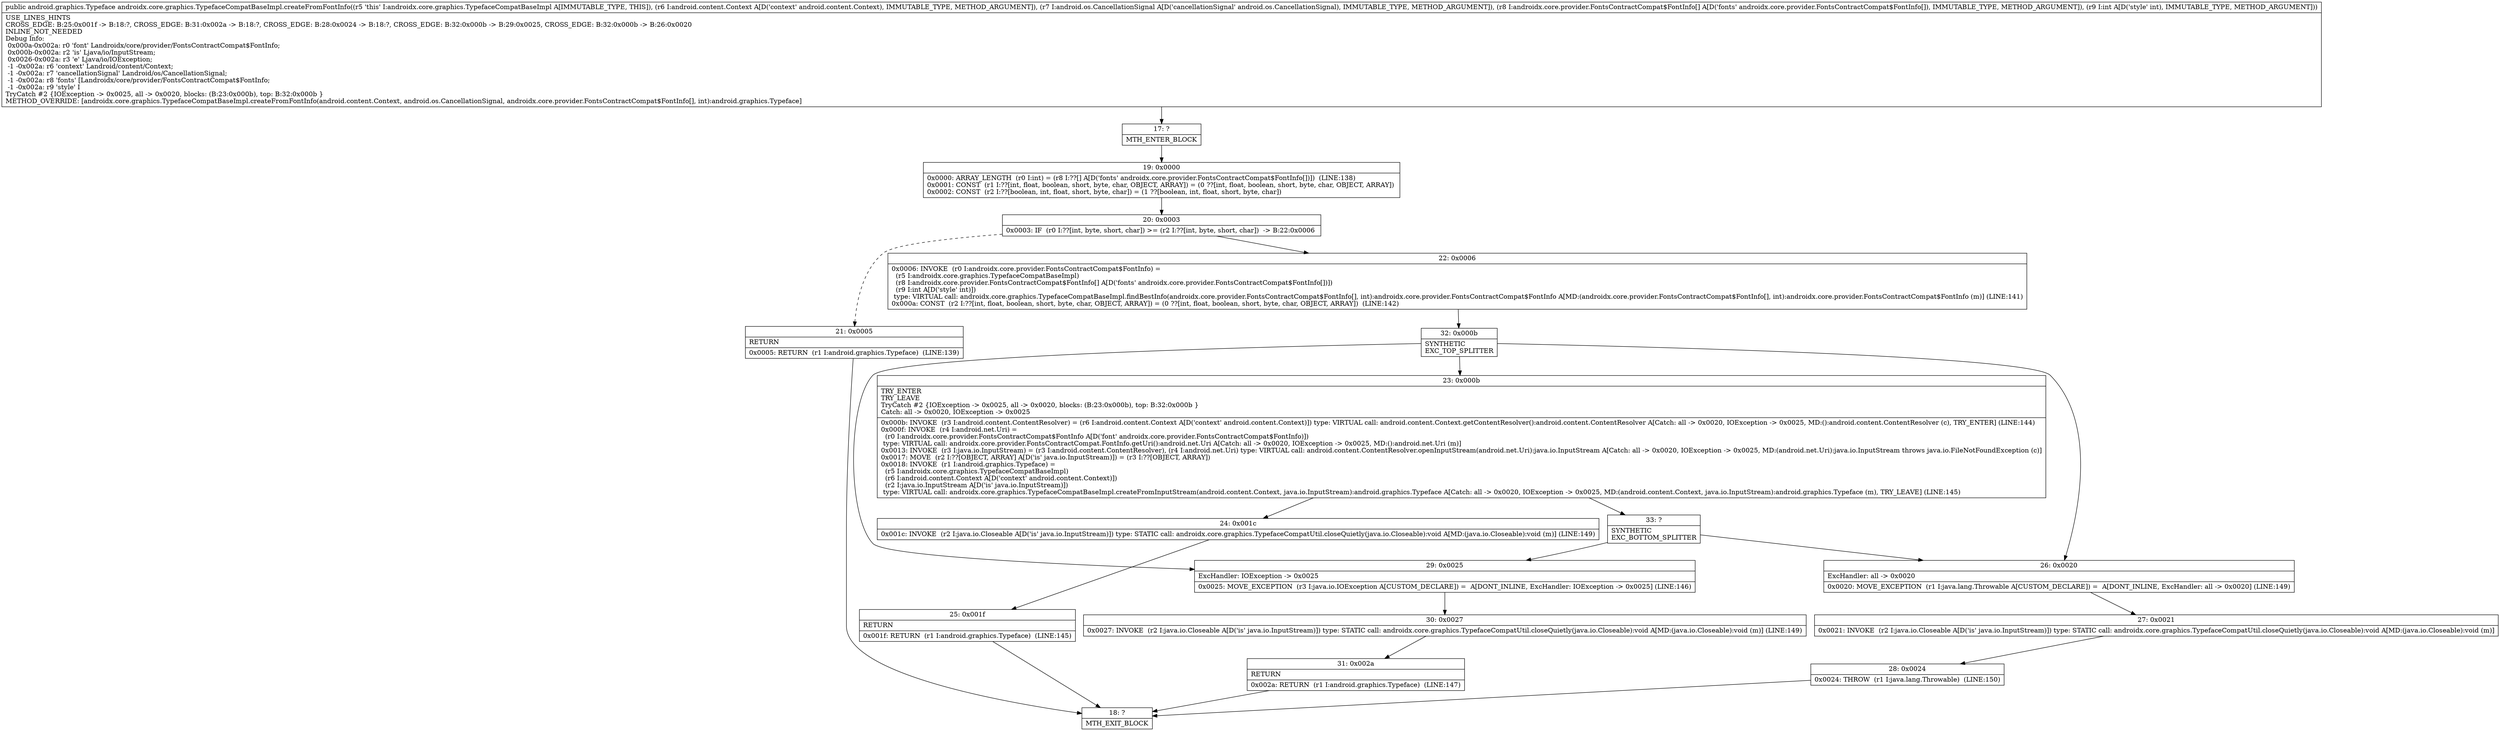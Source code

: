 digraph "CFG forandroidx.core.graphics.TypefaceCompatBaseImpl.createFromFontInfo(Landroid\/content\/Context;Landroid\/os\/CancellationSignal;[Landroidx\/core\/provider\/FontsContractCompat$FontInfo;I)Landroid\/graphics\/Typeface;" {
Node_17 [shape=record,label="{17\:\ ?|MTH_ENTER_BLOCK\l}"];
Node_19 [shape=record,label="{19\:\ 0x0000|0x0000: ARRAY_LENGTH  (r0 I:int) = (r8 I:??[] A[D('fonts' androidx.core.provider.FontsContractCompat$FontInfo[])])  (LINE:138)\l0x0001: CONST  (r1 I:??[int, float, boolean, short, byte, char, OBJECT, ARRAY]) = (0 ??[int, float, boolean, short, byte, char, OBJECT, ARRAY]) \l0x0002: CONST  (r2 I:??[boolean, int, float, short, byte, char]) = (1 ??[boolean, int, float, short, byte, char]) \l}"];
Node_20 [shape=record,label="{20\:\ 0x0003|0x0003: IF  (r0 I:??[int, byte, short, char]) \>= (r2 I:??[int, byte, short, char])  \-\> B:22:0x0006 \l}"];
Node_21 [shape=record,label="{21\:\ 0x0005|RETURN\l|0x0005: RETURN  (r1 I:android.graphics.Typeface)  (LINE:139)\l}"];
Node_18 [shape=record,label="{18\:\ ?|MTH_EXIT_BLOCK\l}"];
Node_22 [shape=record,label="{22\:\ 0x0006|0x0006: INVOKE  (r0 I:androidx.core.provider.FontsContractCompat$FontInfo) = \l  (r5 I:androidx.core.graphics.TypefaceCompatBaseImpl)\l  (r8 I:androidx.core.provider.FontsContractCompat$FontInfo[] A[D('fonts' androidx.core.provider.FontsContractCompat$FontInfo[])])\l  (r9 I:int A[D('style' int)])\l type: VIRTUAL call: androidx.core.graphics.TypefaceCompatBaseImpl.findBestInfo(androidx.core.provider.FontsContractCompat$FontInfo[], int):androidx.core.provider.FontsContractCompat$FontInfo A[MD:(androidx.core.provider.FontsContractCompat$FontInfo[], int):androidx.core.provider.FontsContractCompat$FontInfo (m)] (LINE:141)\l0x000a: CONST  (r2 I:??[int, float, boolean, short, byte, char, OBJECT, ARRAY]) = (0 ??[int, float, boolean, short, byte, char, OBJECT, ARRAY])  (LINE:142)\l}"];
Node_32 [shape=record,label="{32\:\ 0x000b|SYNTHETIC\lEXC_TOP_SPLITTER\l}"];
Node_23 [shape=record,label="{23\:\ 0x000b|TRY_ENTER\lTRY_LEAVE\lTryCatch #2 \{IOException \-\> 0x0025, all \-\> 0x0020, blocks: (B:23:0x000b), top: B:32:0x000b \}\lCatch: all \-\> 0x0020, IOException \-\> 0x0025\l|0x000b: INVOKE  (r3 I:android.content.ContentResolver) = (r6 I:android.content.Context A[D('context' android.content.Context)]) type: VIRTUAL call: android.content.Context.getContentResolver():android.content.ContentResolver A[Catch: all \-\> 0x0020, IOException \-\> 0x0025, MD:():android.content.ContentResolver (c), TRY_ENTER] (LINE:144)\l0x000f: INVOKE  (r4 I:android.net.Uri) = \l  (r0 I:androidx.core.provider.FontsContractCompat$FontInfo A[D('font' androidx.core.provider.FontsContractCompat$FontInfo)])\l type: VIRTUAL call: androidx.core.provider.FontsContractCompat.FontInfo.getUri():android.net.Uri A[Catch: all \-\> 0x0020, IOException \-\> 0x0025, MD:():android.net.Uri (m)]\l0x0013: INVOKE  (r3 I:java.io.InputStream) = (r3 I:android.content.ContentResolver), (r4 I:android.net.Uri) type: VIRTUAL call: android.content.ContentResolver.openInputStream(android.net.Uri):java.io.InputStream A[Catch: all \-\> 0x0020, IOException \-\> 0x0025, MD:(android.net.Uri):java.io.InputStream throws java.io.FileNotFoundException (c)]\l0x0017: MOVE  (r2 I:??[OBJECT, ARRAY] A[D('is' java.io.InputStream)]) = (r3 I:??[OBJECT, ARRAY]) \l0x0018: INVOKE  (r1 I:android.graphics.Typeface) = \l  (r5 I:androidx.core.graphics.TypefaceCompatBaseImpl)\l  (r6 I:android.content.Context A[D('context' android.content.Context)])\l  (r2 I:java.io.InputStream A[D('is' java.io.InputStream)])\l type: VIRTUAL call: androidx.core.graphics.TypefaceCompatBaseImpl.createFromInputStream(android.content.Context, java.io.InputStream):android.graphics.Typeface A[Catch: all \-\> 0x0020, IOException \-\> 0x0025, MD:(android.content.Context, java.io.InputStream):android.graphics.Typeface (m), TRY_LEAVE] (LINE:145)\l}"];
Node_24 [shape=record,label="{24\:\ 0x001c|0x001c: INVOKE  (r2 I:java.io.Closeable A[D('is' java.io.InputStream)]) type: STATIC call: androidx.core.graphics.TypefaceCompatUtil.closeQuietly(java.io.Closeable):void A[MD:(java.io.Closeable):void (m)] (LINE:149)\l}"];
Node_25 [shape=record,label="{25\:\ 0x001f|RETURN\l|0x001f: RETURN  (r1 I:android.graphics.Typeface)  (LINE:145)\l}"];
Node_33 [shape=record,label="{33\:\ ?|SYNTHETIC\lEXC_BOTTOM_SPLITTER\l}"];
Node_29 [shape=record,label="{29\:\ 0x0025|ExcHandler: IOException \-\> 0x0025\l|0x0025: MOVE_EXCEPTION  (r3 I:java.io.IOException A[CUSTOM_DECLARE]) =  A[DONT_INLINE, ExcHandler: IOException \-\> 0x0025] (LINE:146)\l}"];
Node_30 [shape=record,label="{30\:\ 0x0027|0x0027: INVOKE  (r2 I:java.io.Closeable A[D('is' java.io.InputStream)]) type: STATIC call: androidx.core.graphics.TypefaceCompatUtil.closeQuietly(java.io.Closeable):void A[MD:(java.io.Closeable):void (m)] (LINE:149)\l}"];
Node_31 [shape=record,label="{31\:\ 0x002a|RETURN\l|0x002a: RETURN  (r1 I:android.graphics.Typeface)  (LINE:147)\l}"];
Node_26 [shape=record,label="{26\:\ 0x0020|ExcHandler: all \-\> 0x0020\l|0x0020: MOVE_EXCEPTION  (r1 I:java.lang.Throwable A[CUSTOM_DECLARE]) =  A[DONT_INLINE, ExcHandler: all \-\> 0x0020] (LINE:149)\l}"];
Node_27 [shape=record,label="{27\:\ 0x0021|0x0021: INVOKE  (r2 I:java.io.Closeable A[D('is' java.io.InputStream)]) type: STATIC call: androidx.core.graphics.TypefaceCompatUtil.closeQuietly(java.io.Closeable):void A[MD:(java.io.Closeable):void (m)]\l}"];
Node_28 [shape=record,label="{28\:\ 0x0024|0x0024: THROW  (r1 I:java.lang.Throwable)  (LINE:150)\l}"];
MethodNode[shape=record,label="{public android.graphics.Typeface androidx.core.graphics.TypefaceCompatBaseImpl.createFromFontInfo((r5 'this' I:androidx.core.graphics.TypefaceCompatBaseImpl A[IMMUTABLE_TYPE, THIS]), (r6 I:android.content.Context A[D('context' android.content.Context), IMMUTABLE_TYPE, METHOD_ARGUMENT]), (r7 I:android.os.CancellationSignal A[D('cancellationSignal' android.os.CancellationSignal), IMMUTABLE_TYPE, METHOD_ARGUMENT]), (r8 I:androidx.core.provider.FontsContractCompat$FontInfo[] A[D('fonts' androidx.core.provider.FontsContractCompat$FontInfo[]), IMMUTABLE_TYPE, METHOD_ARGUMENT]), (r9 I:int A[D('style' int), IMMUTABLE_TYPE, METHOD_ARGUMENT]))  | USE_LINES_HINTS\lCROSS_EDGE: B:25:0x001f \-\> B:18:?, CROSS_EDGE: B:31:0x002a \-\> B:18:?, CROSS_EDGE: B:28:0x0024 \-\> B:18:?, CROSS_EDGE: B:32:0x000b \-\> B:29:0x0025, CROSS_EDGE: B:32:0x000b \-\> B:26:0x0020\lINLINE_NOT_NEEDED\lDebug Info:\l  0x000a\-0x002a: r0 'font' Landroidx\/core\/provider\/FontsContractCompat$FontInfo;\l  0x000b\-0x002a: r2 'is' Ljava\/io\/InputStream;\l  0x0026\-0x002a: r3 'e' Ljava\/io\/IOException;\l  \-1 \-0x002a: r6 'context' Landroid\/content\/Context;\l  \-1 \-0x002a: r7 'cancellationSignal' Landroid\/os\/CancellationSignal;\l  \-1 \-0x002a: r8 'fonts' [Landroidx\/core\/provider\/FontsContractCompat$FontInfo;\l  \-1 \-0x002a: r9 'style' I\lTryCatch #2 \{IOException \-\> 0x0025, all \-\> 0x0020, blocks: (B:23:0x000b), top: B:32:0x000b \}\lMETHOD_OVERRIDE: [androidx.core.graphics.TypefaceCompatBaseImpl.createFromFontInfo(android.content.Context, android.os.CancellationSignal, androidx.core.provider.FontsContractCompat$FontInfo[], int):android.graphics.Typeface]\l}"];
MethodNode -> Node_17;Node_17 -> Node_19;
Node_19 -> Node_20;
Node_20 -> Node_21[style=dashed];
Node_20 -> Node_22;
Node_21 -> Node_18;
Node_22 -> Node_32;
Node_32 -> Node_23;
Node_32 -> Node_29;
Node_32 -> Node_26;
Node_23 -> Node_24;
Node_23 -> Node_33;
Node_24 -> Node_25;
Node_25 -> Node_18;
Node_33 -> Node_29;
Node_33 -> Node_26;
Node_29 -> Node_30;
Node_30 -> Node_31;
Node_31 -> Node_18;
Node_26 -> Node_27;
Node_27 -> Node_28;
Node_28 -> Node_18;
}

